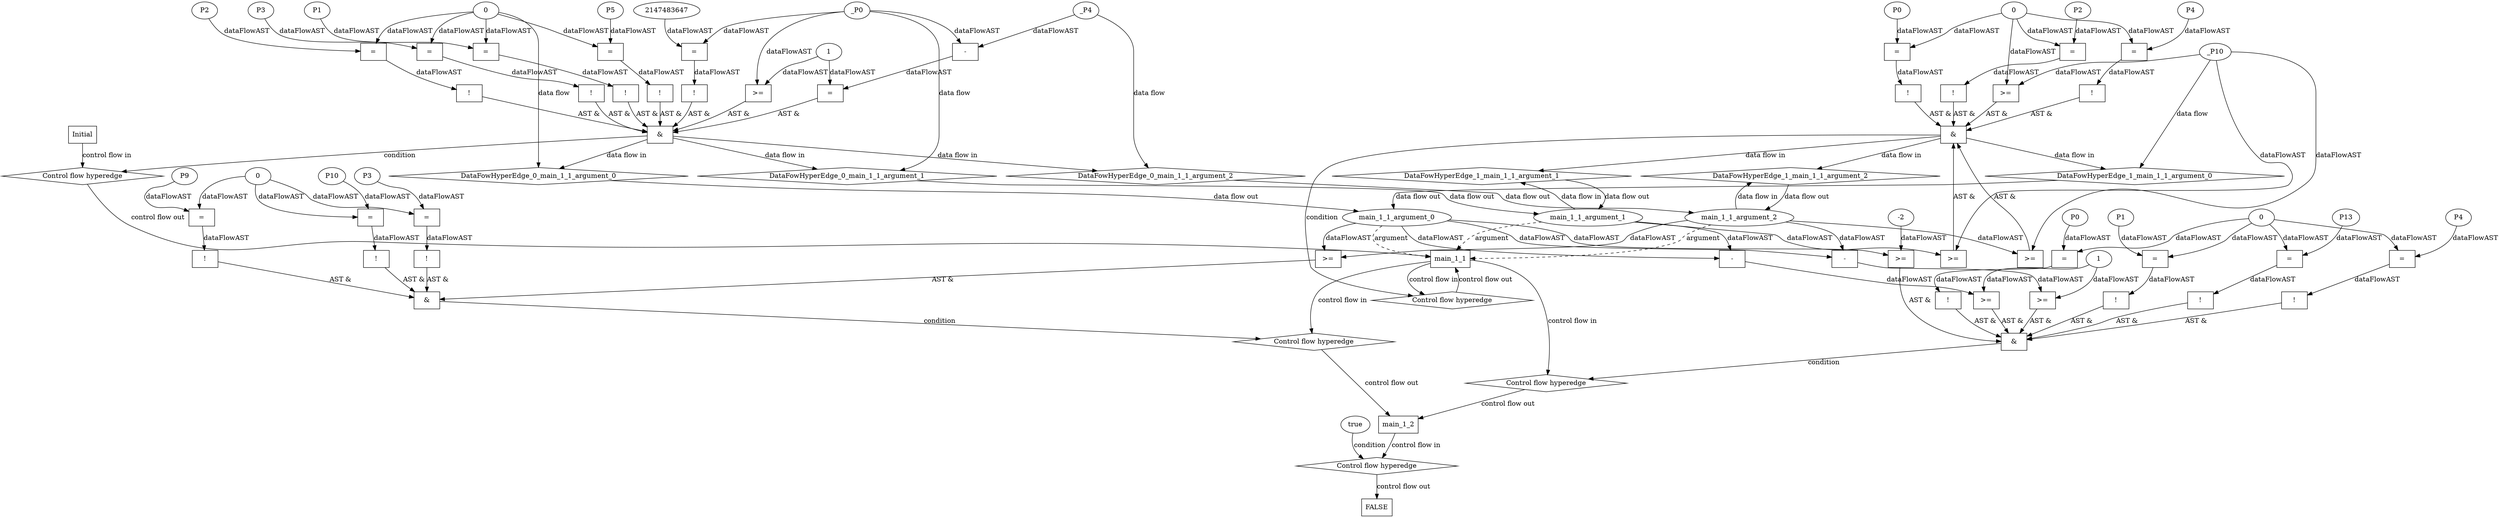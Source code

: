digraph dag {
"main_1_1" [label="main_1_1" nodeName="main_1_1" class=cfn  shape="rect"];
"main_1_2" [label="main_1_2" nodeName="main_1_2" class=cfn  shape="rect"];
FALSE [label="FALSE" nodeName=FALSE class=cfn  shape="rect"];
Initial [label="Initial" nodeName=Initial class=cfn  shape="rect"];
ControlFowHyperEdge_0 [label="Control flow hyperedge" nodeName=ControlFowHyperEdge_0 class=controlFlowHyperEdge shape="diamond"];
"Initial" -> ControlFowHyperEdge_0 [label="control flow in"]
ControlFowHyperEdge_0 -> "main_1_1" [label="control flow out"]
ControlFowHyperEdge_1 [label="Control flow hyperedge" nodeName=ControlFowHyperEdge_1 class=controlFlowHyperEdge shape="diamond"];
"main_1_1" -> ControlFowHyperEdge_1 [label="control flow in"]
ControlFowHyperEdge_1 -> "main_1_1" [label="control flow out"]
ControlFowHyperEdge_2 [label="Control flow hyperedge" nodeName=ControlFowHyperEdge_2 class=controlFlowHyperEdge shape="diamond"];
"main_1_1" -> ControlFowHyperEdge_2 [label="control flow in"]
ControlFowHyperEdge_2 -> "main_1_2" [label="control flow out"]
ControlFowHyperEdge_3 [label="Control flow hyperedge" nodeName=ControlFowHyperEdge_3 class=controlFlowHyperEdge shape="diamond"];
"main_1_1" -> ControlFowHyperEdge_3 [label="control flow in"]
ControlFowHyperEdge_3 -> "main_1_2" [label="control flow out"]
ControlFowHyperEdge_4 [label="Control flow hyperedge" nodeName=ControlFowHyperEdge_4 class=controlFlowHyperEdge shape="diamond"];
"main_1_2" -> ControlFowHyperEdge_4 [label="control flow in"]
ControlFowHyperEdge_4 -> "FALSE" [label="control flow out"]
"main_1_1_argument_0" [label="main_1_1_argument_0" nodeName=argument0 class=argument  head="main_1_1" shape="oval"];
"main_1_1_argument_0" -> "main_1_1"[label="argument" style="dashed"]
"main_1_1_argument_1" [label="main_1_1_argument_1" nodeName=argument1 class=argument  head="main_1_1" shape="oval"];
"main_1_1_argument_1" -> "main_1_1"[label="argument" style="dashed"]
"main_1_1_argument_2" [label="main_1_1_argument_2" nodeName=argument2 class=argument  head="main_1_1" shape="oval"];
"main_1_1_argument_2" -> "main_1_1"[label="argument" style="dashed"]

"xxxmain_1_1___Initial_0xxx_and" [label="&" nodeName="xxxmain_1_1___Initial_0xxx_and" class=Operator shape="rect"];
"xxxmain_1_1___Initial_0xxxguard6_node_0" [label="!" nodeName="xxxmain_1_1___Initial_0xxxguard6_node_0" class=Operator shape="rect"];
"xxxmain_1_1___Initial_0xxxguard6_node_1" [label="=" nodeName="xxxmain_1_1___Initial_0xxxguard6_node_1" class=Operator  shape="rect"];
"xxxmain_1_1___Initial_0xxxguard6_node_2" [label="P1" nodeName="xxxmain_1_1___Initial_0xxxguard6_node_2" class=Constant ];
"xxxmain_1_1___Initial_0xxxguard6_node_1" -> "xxxmain_1_1___Initial_0xxxguard6_node_0"[label="dataFlowAST"]
"xxxmain_1_1___Initial_0xxxguard6_node_2" -> "xxxmain_1_1___Initial_0xxxguard6_node_1"[label="dataFlowAST"]
"xxxmain_1_1___Initial_0xxxdataFlow_0_node_0" -> "xxxmain_1_1___Initial_0xxxguard6_node_1"[label="dataFlowAST"]

"xxxmain_1_1___Initial_0xxxguard6_node_0" -> "xxxmain_1_1___Initial_0xxx_and" [label="AST &"];
"xxxmain_1_1___Initial_0xxxguard4_node_0" [label="!" nodeName="xxxmain_1_1___Initial_0xxxguard4_node_0" class=Operator shape="rect"];
"xxxmain_1_1___Initial_0xxxguard4_node_1" [label="=" nodeName="xxxmain_1_1___Initial_0xxxguard4_node_1" class=Operator  shape="rect"];
"xxxmain_1_1___Initial_0xxxguard4_node_3" [label="2147483647" nodeName="xxxmain_1_1___Initial_0xxxguard4_node_3" class=Literal ];
"xxxmain_1_1___Initial_0xxxguard4_node_1" -> "xxxmain_1_1___Initial_0xxxguard4_node_0"[label="dataFlowAST"]
"xxxmain_1_1___Initial_0xxxdataFlow1_node_0" -> "xxxmain_1_1___Initial_0xxxguard4_node_1"[label="dataFlowAST"]
"xxxmain_1_1___Initial_0xxxguard4_node_3" -> "xxxmain_1_1___Initial_0xxxguard4_node_1"[label="dataFlowAST"]

"xxxmain_1_1___Initial_0xxxguard4_node_0" -> "xxxmain_1_1___Initial_0xxx_and" [label="AST &"];
"xxxmain_1_1___Initial_0xxxguard_0_node_0" [label="!" nodeName="xxxmain_1_1___Initial_0xxxguard_0_node_0" class=Operator shape="rect"];
"xxxmain_1_1___Initial_0xxxguard_0_node_1" [label="=" nodeName="xxxmain_1_1___Initial_0xxxguard_0_node_1" class=Operator  shape="rect"];
"xxxmain_1_1___Initial_0xxxguard_0_node_2" [label="P3" nodeName="xxxmain_1_1___Initial_0xxxguard_0_node_2" class=Constant ];
"xxxmain_1_1___Initial_0xxxguard_0_node_1" -> "xxxmain_1_1___Initial_0xxxguard_0_node_0"[label="dataFlowAST"]
"xxxmain_1_1___Initial_0xxxguard_0_node_2" -> "xxxmain_1_1___Initial_0xxxguard_0_node_1"[label="dataFlowAST"]
"xxxmain_1_1___Initial_0xxxdataFlow_0_node_0" -> "xxxmain_1_1___Initial_0xxxguard_0_node_1"[label="dataFlowAST"]

"xxxmain_1_1___Initial_0xxxguard_0_node_0" -> "xxxmain_1_1___Initial_0xxx_and" [label="AST &"];
"xxxmain_1_1___Initial_0xxxguard5_node_0" [label="=" nodeName="xxxmain_1_1___Initial_0xxxguard5_node_0" class=Operator  shape="rect"];
"xxxmain_1_1___Initial_0xxxguard5_node_1" [label="-" nodeName="xxxmain_1_1___Initial_0xxxguard5_node_1" class= Operator shape="rect"];
"xxxmain_1_1___Initial_0xxxguard5_node_1" -> "xxxmain_1_1___Initial_0xxxguard5_node_0"[label="dataFlowAST"]
"xxxmain_1_1___Initial_0xxxguard1_node_2" -> "xxxmain_1_1___Initial_0xxxguard5_node_0"[label="dataFlowAST"]
"xxxmain_1_1___Initial_0xxxdataFlow2_node_0" -> "xxxmain_1_1___Initial_0xxxguard5_node_1"[label="dataFlowAST"]
"xxxmain_1_1___Initial_0xxxdataFlow1_node_0" -> "xxxmain_1_1___Initial_0xxxguard5_node_1"[label="dataFlowAST"]

"xxxmain_1_1___Initial_0xxxguard5_node_0" -> "xxxmain_1_1___Initial_0xxx_and" [label="AST &"];
"xxxmain_1_1___Initial_0xxxguard3_node_0" [label="!" nodeName="xxxmain_1_1___Initial_0xxxguard3_node_0" class=Operator shape="rect"];
"xxxmain_1_1___Initial_0xxxguard3_node_1" [label="=" nodeName="xxxmain_1_1___Initial_0xxxguard3_node_1" class=Operator  shape="rect"];
"xxxmain_1_1___Initial_0xxxguard3_node_2" [label="P2" nodeName="xxxmain_1_1___Initial_0xxxguard3_node_2" class=Constant ];
"xxxmain_1_1___Initial_0xxxguard3_node_1" -> "xxxmain_1_1___Initial_0xxxguard3_node_0"[label="dataFlowAST"]
"xxxmain_1_1___Initial_0xxxguard3_node_2" -> "xxxmain_1_1___Initial_0xxxguard3_node_1"[label="dataFlowAST"]
"xxxmain_1_1___Initial_0xxxdataFlow_0_node_0" -> "xxxmain_1_1___Initial_0xxxguard3_node_1"[label="dataFlowAST"]

"xxxmain_1_1___Initial_0xxxguard3_node_0" -> "xxxmain_1_1___Initial_0xxx_and" [label="AST &"];
"xxxmain_1_1___Initial_0xxxguard1_node_0" [label=">=" nodeName="xxxmain_1_1___Initial_0xxxguard1_node_0" class=Operator  shape="rect"];
"xxxmain_1_1___Initial_0xxxguard1_node_2" [label="1" nodeName="xxxmain_1_1___Initial_0xxxguard1_node_2" class=Literal ];
"xxxmain_1_1___Initial_0xxxdataFlow1_node_0" -> "xxxmain_1_1___Initial_0xxxguard1_node_0"[label="dataFlowAST"]
"xxxmain_1_1___Initial_0xxxguard1_node_2" -> "xxxmain_1_1___Initial_0xxxguard1_node_0"[label="dataFlowAST"]

"xxxmain_1_1___Initial_0xxxguard1_node_0" -> "xxxmain_1_1___Initial_0xxx_and" [label="AST &"];
"xxxmain_1_1___Initial_0xxxguard2_node_0" [label="!" nodeName="xxxmain_1_1___Initial_0xxxguard2_node_0" class=Operator shape="rect"];
"xxxmain_1_1___Initial_0xxxguard2_node_1" [label="=" nodeName="xxxmain_1_1___Initial_0xxxguard2_node_1" class=Operator  shape="rect"];
"xxxmain_1_1___Initial_0xxxguard2_node_2" [label="P5" nodeName="xxxmain_1_1___Initial_0xxxguard2_node_2" class=Constant ];
"xxxmain_1_1___Initial_0xxxguard2_node_1" -> "xxxmain_1_1___Initial_0xxxguard2_node_0"[label="dataFlowAST"]
"xxxmain_1_1___Initial_0xxxguard2_node_2" -> "xxxmain_1_1___Initial_0xxxguard2_node_1"[label="dataFlowAST"]
"xxxmain_1_1___Initial_0xxxdataFlow_0_node_0" -> "xxxmain_1_1___Initial_0xxxguard2_node_1"[label="dataFlowAST"]

"xxxmain_1_1___Initial_0xxxguard2_node_0" -> "xxxmain_1_1___Initial_0xxx_and" [label="AST &"];
"xxxmain_1_1___Initial_0xxx_and" -> "ControlFowHyperEdge_0" [label="condition"];
"xxxmain_1_1___Initial_0xxxdataFlow_0_node_0" [label="0" nodeName="xxxmain_1_1___Initial_0xxxdataFlow_0_node_0" class=Literal ];

"xxxmain_1_1___Initial_0xxxdataFlow_0_node_0" -> "DataFowHyperEdge_0_main_1_1_argument_0" [label="data flow"];
"xxxmain_1_1___Initial_0xxxdataFlow1_node_0" [label="_P0" nodeName="xxxmain_1_1___Initial_0xxxdataFlow1_node_0" class=Constant ];

"xxxmain_1_1___Initial_0xxxdataFlow1_node_0" -> "DataFowHyperEdge_0_main_1_1_argument_1" [label="data flow"];
"xxxmain_1_1___Initial_0xxxdataFlow2_node_0" [label="_P4" nodeName="xxxmain_1_1___Initial_0xxxdataFlow2_node_0" class=Constant ];

"xxxmain_1_1___Initial_0xxxdataFlow2_node_0" -> "DataFowHyperEdge_0_main_1_1_argument_2" [label="data flow"];
"xxxmain_1_1___main_1_1_1xxx_and" [label="&" nodeName="xxxmain_1_1___main_1_1_1xxx_and" class=Operator shape="rect"];
"xxxmain_1_1___main_1_1_1xxxguard5_node_0" [label="!" nodeName="xxxmain_1_1___main_1_1_1xxxguard5_node_0" class=Operator shape="rect"];
"xxxmain_1_1___main_1_1_1xxxguard5_node_1" [label="=" nodeName="xxxmain_1_1___main_1_1_1xxxguard5_node_1" class=Operator  shape="rect"];
"xxxmain_1_1___main_1_1_1xxxguard5_node_2" [label="P2" nodeName="xxxmain_1_1___main_1_1_1xxxguard5_node_2" class=Constant ];
"xxxmain_1_1___main_1_1_1xxxguard5_node_1" -> "xxxmain_1_1___main_1_1_1xxxguard5_node_0"[label="dataFlowAST"]
"xxxmain_1_1___main_1_1_1xxxguard5_node_2" -> "xxxmain_1_1___main_1_1_1xxxguard5_node_1"[label="dataFlowAST"]
"xxxmain_1_1___main_1_1_1xxxguard1_node_2" -> "xxxmain_1_1___main_1_1_1xxxguard5_node_1"[label="dataFlowAST"]

"xxxmain_1_1___main_1_1_1xxxguard5_node_0" -> "xxxmain_1_1___main_1_1_1xxx_and" [label="AST &"];
"xxxmain_1_1___main_1_1_1xxxguard2_node_0" [label=">=" nodeName="xxxmain_1_1___main_1_1_1xxxguard2_node_0" class=Operator  shape="rect"];
"main_1_1_argument_1" -> "xxxmain_1_1___main_1_1_1xxxguard2_node_0"[label="dataFlowAST"]
"xxxmain_1_1___main_1_1_1xxxdataFlow_0_node_0" -> "xxxmain_1_1___main_1_1_1xxxguard2_node_0"[label="dataFlowAST"]

"xxxmain_1_1___main_1_1_1xxxguard2_node_0" -> "xxxmain_1_1___main_1_1_1xxx_and" [label="AST &"];
"xxxmain_1_1___main_1_1_1xxxguard1_node_0" [label=">=" nodeName="xxxmain_1_1___main_1_1_1xxxguard1_node_0" class=Operator  shape="rect"];
"xxxmain_1_1___main_1_1_1xxxguard1_node_2" [label="0" nodeName="xxxmain_1_1___main_1_1_1xxxguard1_node_2" class=Literal ];
"xxxmain_1_1___main_1_1_1xxxdataFlow_0_node_0" -> "xxxmain_1_1___main_1_1_1xxxguard1_node_0"[label="dataFlowAST"]
"xxxmain_1_1___main_1_1_1xxxguard1_node_2" -> "xxxmain_1_1___main_1_1_1xxxguard1_node_0"[label="dataFlowAST"]

"xxxmain_1_1___main_1_1_1xxxguard1_node_0" -> "xxxmain_1_1___main_1_1_1xxx_and" [label="AST &"];
"xxxmain_1_1___main_1_1_1xxxguard4_node_0" [label="!" nodeName="xxxmain_1_1___main_1_1_1xxxguard4_node_0" class=Operator shape="rect"];
"xxxmain_1_1___main_1_1_1xxxguard4_node_1" [label="=" nodeName="xxxmain_1_1___main_1_1_1xxxguard4_node_1" class=Operator  shape="rect"];
"xxxmain_1_1___main_1_1_1xxxguard4_node_2" [label="P4" nodeName="xxxmain_1_1___main_1_1_1xxxguard4_node_2" class=Constant ];
"xxxmain_1_1___main_1_1_1xxxguard4_node_1" -> "xxxmain_1_1___main_1_1_1xxxguard4_node_0"[label="dataFlowAST"]
"xxxmain_1_1___main_1_1_1xxxguard4_node_2" -> "xxxmain_1_1___main_1_1_1xxxguard4_node_1"[label="dataFlowAST"]
"xxxmain_1_1___main_1_1_1xxxguard1_node_2" -> "xxxmain_1_1___main_1_1_1xxxguard4_node_1"[label="dataFlowAST"]

"xxxmain_1_1___main_1_1_1xxxguard4_node_0" -> "xxxmain_1_1___main_1_1_1xxx_and" [label="AST &"];
"xxxmain_1_1___main_1_1_1xxxguard3_node_0" [label="!" nodeName="xxxmain_1_1___main_1_1_1xxxguard3_node_0" class=Operator shape="rect"];
"xxxmain_1_1___main_1_1_1xxxguard3_node_1" [label="=" nodeName="xxxmain_1_1___main_1_1_1xxxguard3_node_1" class=Operator  shape="rect"];
"xxxmain_1_1___main_1_1_1xxxguard3_node_2" [label="P0" nodeName="xxxmain_1_1___main_1_1_1xxxguard3_node_2" class=Constant ];
"xxxmain_1_1___main_1_1_1xxxguard3_node_1" -> "xxxmain_1_1___main_1_1_1xxxguard3_node_0"[label="dataFlowAST"]
"xxxmain_1_1___main_1_1_1xxxguard3_node_2" -> "xxxmain_1_1___main_1_1_1xxxguard3_node_1"[label="dataFlowAST"]
"xxxmain_1_1___main_1_1_1xxxguard1_node_2" -> "xxxmain_1_1___main_1_1_1xxxguard3_node_1"[label="dataFlowAST"]

"xxxmain_1_1___main_1_1_1xxxguard3_node_0" -> "xxxmain_1_1___main_1_1_1xxx_and" [label="AST &"];
"xxxmain_1_1___main_1_1_1xxxguard_0_node_0" [label=">=" nodeName="xxxmain_1_1___main_1_1_1xxxguard_0_node_0" class=Operator  shape="rect"];
"main_1_1_argument_2" -> "xxxmain_1_1___main_1_1_1xxxguard_0_node_0"[label="dataFlowAST"]
"xxxmain_1_1___main_1_1_1xxxdataFlow_0_node_0" -> "xxxmain_1_1___main_1_1_1xxxguard_0_node_0"[label="dataFlowAST"]

"xxxmain_1_1___main_1_1_1xxxguard_0_node_0" -> "xxxmain_1_1___main_1_1_1xxx_and" [label="AST &"];
"xxxmain_1_1___main_1_1_1xxx_and" -> "ControlFowHyperEdge_1" [label="condition"];
"xxxmain_1_1___main_1_1_1xxxdataFlow_0_node_0" [label="_P10" nodeName="xxxmain_1_1___main_1_1_1xxxdataFlow_0_node_0" class=Constant ];

"xxxmain_1_1___main_1_1_1xxxdataFlow_0_node_0" -> "DataFowHyperEdge_1_main_1_1_argument_0" [label="data flow"];
"xxxmain_1_2___main_1_1_2xxx_and" [label="&" nodeName="xxxmain_1_2___main_1_1_2xxx_and" class=Operator shape="rect"];
"xxxmain_1_2___main_1_1_2xxxguard3_node_0" [label="!" nodeName="xxxmain_1_2___main_1_1_2xxxguard3_node_0" class=Operator shape="rect"];
"xxxmain_1_2___main_1_1_2xxxguard3_node_1" [label="=" nodeName="xxxmain_1_2___main_1_1_2xxxguard3_node_1" class=Operator  shape="rect"];
"xxxmain_1_2___main_1_1_2xxxguard3_node_2" [label="P0" nodeName="xxxmain_1_2___main_1_1_2xxxguard3_node_2" class=Constant ];
"xxxmain_1_2___main_1_1_2xxxguard3_node_1" -> "xxxmain_1_2___main_1_1_2xxxguard3_node_0"[label="dataFlowAST"]
"xxxmain_1_2___main_1_1_2xxxguard3_node_2" -> "xxxmain_1_2___main_1_1_2xxxguard3_node_1"[label="dataFlowAST"]
"xxxmain_1_2___main_1_1_2xxxguard2_node_3" -> "xxxmain_1_2___main_1_1_2xxxguard3_node_1"[label="dataFlowAST"]

"xxxmain_1_2___main_1_1_2xxxguard3_node_0" -> "xxxmain_1_2___main_1_1_2xxx_and" [label="AST &"];
"xxxmain_1_2___main_1_1_2xxxguard2_node_0" [label="!" nodeName="xxxmain_1_2___main_1_1_2xxxguard2_node_0" class=Operator shape="rect"];
"xxxmain_1_2___main_1_1_2xxxguard2_node_1" [label="=" nodeName="xxxmain_1_2___main_1_1_2xxxguard2_node_1" class=Operator  shape="rect"];
"xxxmain_1_2___main_1_1_2xxxguard2_node_2" [label="P13" nodeName="xxxmain_1_2___main_1_1_2xxxguard2_node_2" class=Constant ];
"xxxmain_1_2___main_1_1_2xxxguard2_node_3" [label="0" nodeName="xxxmain_1_2___main_1_1_2xxxguard2_node_3" class=Literal ];
"xxxmain_1_2___main_1_1_2xxxguard2_node_1" -> "xxxmain_1_2___main_1_1_2xxxguard2_node_0"[label="dataFlowAST"]
"xxxmain_1_2___main_1_1_2xxxguard2_node_2" -> "xxxmain_1_2___main_1_1_2xxxguard2_node_1"[label="dataFlowAST"]
"xxxmain_1_2___main_1_1_2xxxguard2_node_3" -> "xxxmain_1_2___main_1_1_2xxxguard2_node_1"[label="dataFlowAST"]

"xxxmain_1_2___main_1_1_2xxxguard2_node_0" -> "xxxmain_1_2___main_1_1_2xxx_and" [label="AST &"];
"xxxmain_1_2___main_1_1_2xxxguard4_node_0" [label="!" nodeName="xxxmain_1_2___main_1_1_2xxxguard4_node_0" class=Operator shape="rect"];
"xxxmain_1_2___main_1_1_2xxxguard4_node_1" [label="=" nodeName="xxxmain_1_2___main_1_1_2xxxguard4_node_1" class=Operator  shape="rect"];
"xxxmain_1_2___main_1_1_2xxxguard4_node_2" [label="P1" nodeName="xxxmain_1_2___main_1_1_2xxxguard4_node_2" class=Constant ];
"xxxmain_1_2___main_1_1_2xxxguard4_node_1" -> "xxxmain_1_2___main_1_1_2xxxguard4_node_0"[label="dataFlowAST"]
"xxxmain_1_2___main_1_1_2xxxguard4_node_2" -> "xxxmain_1_2___main_1_1_2xxxguard4_node_1"[label="dataFlowAST"]
"xxxmain_1_2___main_1_1_2xxxguard2_node_3" -> "xxxmain_1_2___main_1_1_2xxxguard4_node_1"[label="dataFlowAST"]

"xxxmain_1_2___main_1_1_2xxxguard4_node_0" -> "xxxmain_1_2___main_1_1_2xxx_and" [label="AST &"];
"xxxmain_1_2___main_1_1_2xxxguard1_node_0" [label=">=" nodeName="xxxmain_1_2___main_1_1_2xxxguard1_node_0" class=Operator  shape="rect"];
"xxxmain_1_2___main_1_1_2xxxguard1_node_1" [label="-" nodeName="xxxmain_1_2___main_1_1_2xxxguard1_node_1" class= Operator shape="rect"];
"xxxmain_1_2___main_1_1_2xxxguard1_node_1" -> "xxxmain_1_2___main_1_1_2xxxguard1_node_0"[label="dataFlowAST"]
"xxxmain_1_2___main_1_1_2xxxguard_0_node_4" -> "xxxmain_1_2___main_1_1_2xxxguard1_node_0"[label="dataFlowAST"]
"main_1_1_argument_2" -> "xxxmain_1_2___main_1_1_2xxxguard1_node_1"[label="dataFlowAST"]
"main_1_1_argument_0" -> "xxxmain_1_2___main_1_1_2xxxguard1_node_1"[label="dataFlowAST"]

"xxxmain_1_2___main_1_1_2xxxguard1_node_0" -> "xxxmain_1_2___main_1_1_2xxx_and" [label="AST &"];
"xxxmain_1_2___main_1_1_2xxxguard6_node_0" [label="!" nodeName="xxxmain_1_2___main_1_1_2xxxguard6_node_0" class=Operator shape="rect"];
"xxxmain_1_2___main_1_1_2xxxguard6_node_1" [label="=" nodeName="xxxmain_1_2___main_1_1_2xxxguard6_node_1" class=Operator  shape="rect"];
"xxxmain_1_2___main_1_1_2xxxguard6_node_2" [label="P4" nodeName="xxxmain_1_2___main_1_1_2xxxguard6_node_2" class=Constant ];
"xxxmain_1_2___main_1_1_2xxxguard6_node_1" -> "xxxmain_1_2___main_1_1_2xxxguard6_node_0"[label="dataFlowAST"]
"xxxmain_1_2___main_1_1_2xxxguard6_node_2" -> "xxxmain_1_2___main_1_1_2xxxguard6_node_1"[label="dataFlowAST"]
"xxxmain_1_2___main_1_1_2xxxguard2_node_3" -> "xxxmain_1_2___main_1_1_2xxxguard6_node_1"[label="dataFlowAST"]

"xxxmain_1_2___main_1_1_2xxxguard6_node_0" -> "xxxmain_1_2___main_1_1_2xxx_and" [label="AST &"];
"xxxmain_1_2___main_1_1_2xxxguard5_node_0" [label=">=" nodeName="xxxmain_1_2___main_1_1_2xxxguard5_node_0" class=Operator  shape="rect"];
"xxxmain_1_2___main_1_1_2xxxguard5_node_1" [label="-2" nodeName="xxxmain_1_2___main_1_1_2xxxguard5_node_1" class=Literal ];
"xxxmain_1_2___main_1_1_2xxxguard5_node_1" -> "xxxmain_1_2___main_1_1_2xxxguard5_node_0"[label="dataFlowAST"]
"main_1_1_argument_0" -> "xxxmain_1_2___main_1_1_2xxxguard5_node_0"[label="dataFlowAST"]

"xxxmain_1_2___main_1_1_2xxxguard5_node_0" -> "xxxmain_1_2___main_1_1_2xxx_and" [label="AST &"];
"xxxmain_1_2___main_1_1_2xxxguard_0_node_0" [label=">=" nodeName="xxxmain_1_2___main_1_1_2xxxguard_0_node_0" class=Operator  shape="rect"];
"xxxmain_1_2___main_1_1_2xxxguard_0_node_1" [label="-" nodeName="xxxmain_1_2___main_1_1_2xxxguard_0_node_1" class= Operator shape="rect"];
"xxxmain_1_2___main_1_1_2xxxguard_0_node_4" [label="1" nodeName="xxxmain_1_2___main_1_1_2xxxguard_0_node_4" class=Literal ];
"xxxmain_1_2___main_1_1_2xxxguard_0_node_1" -> "xxxmain_1_2___main_1_1_2xxxguard_0_node_0"[label="dataFlowAST"]
"xxxmain_1_2___main_1_1_2xxxguard_0_node_4" -> "xxxmain_1_2___main_1_1_2xxxguard_0_node_0"[label="dataFlowAST"]
"main_1_1_argument_1" -> "xxxmain_1_2___main_1_1_2xxxguard_0_node_1"[label="dataFlowAST"]
"main_1_1_argument_0" -> "xxxmain_1_2___main_1_1_2xxxguard_0_node_1"[label="dataFlowAST"]

"xxxmain_1_2___main_1_1_2xxxguard_0_node_0" -> "xxxmain_1_2___main_1_1_2xxx_and" [label="AST &"];
"xxxmain_1_2___main_1_1_2xxx_and" -> "ControlFowHyperEdge_2" [label="condition"];
"xxxmain_1_2___main_1_1_3xxx_and" [label="&" nodeName="xxxmain_1_2___main_1_1_3xxx_and" class=Operator shape="rect"];
"xxxmain_1_2___main_1_1_3xxxguard_0_node_0" [label="!" nodeName="xxxmain_1_2___main_1_1_3xxxguard_0_node_0" class=Operator shape="rect"];
"xxxmain_1_2___main_1_1_3xxxguard_0_node_1" [label="=" nodeName="xxxmain_1_2___main_1_1_3xxxguard_0_node_1" class=Operator  shape="rect"];
"xxxmain_1_2___main_1_1_3xxxguard_0_node_2" [label="P10" nodeName="xxxmain_1_2___main_1_1_3xxxguard_0_node_2" class=Constant ];
"xxxmain_1_2___main_1_1_3xxxguard_0_node_3" [label="0" nodeName="xxxmain_1_2___main_1_1_3xxxguard_0_node_3" class=Literal ];
"xxxmain_1_2___main_1_1_3xxxguard_0_node_1" -> "xxxmain_1_2___main_1_1_3xxxguard_0_node_0"[label="dataFlowAST"]
"xxxmain_1_2___main_1_1_3xxxguard_0_node_2" -> "xxxmain_1_2___main_1_1_3xxxguard_0_node_1"[label="dataFlowAST"]
"xxxmain_1_2___main_1_1_3xxxguard_0_node_3" -> "xxxmain_1_2___main_1_1_3xxxguard_0_node_1"[label="dataFlowAST"]

"xxxmain_1_2___main_1_1_3xxxguard_0_node_0" -> "xxxmain_1_2___main_1_1_3xxx_and" [label="AST &"];
"xxxmain_1_2___main_1_1_3xxxguard1_node_0" [label="!" nodeName="xxxmain_1_2___main_1_1_3xxxguard1_node_0" class=Operator shape="rect"];
"xxxmain_1_2___main_1_1_3xxxguard1_node_1" [label="=" nodeName="xxxmain_1_2___main_1_1_3xxxguard1_node_1" class=Operator  shape="rect"];
"xxxmain_1_2___main_1_1_3xxxguard1_node_2" [label="P9" nodeName="xxxmain_1_2___main_1_1_3xxxguard1_node_2" class=Constant ];
"xxxmain_1_2___main_1_1_3xxxguard1_node_1" -> "xxxmain_1_2___main_1_1_3xxxguard1_node_0"[label="dataFlowAST"]
"xxxmain_1_2___main_1_1_3xxxguard1_node_2" -> "xxxmain_1_2___main_1_1_3xxxguard1_node_1"[label="dataFlowAST"]
"xxxmain_1_2___main_1_1_3xxxguard_0_node_3" -> "xxxmain_1_2___main_1_1_3xxxguard1_node_1"[label="dataFlowAST"]

"xxxmain_1_2___main_1_1_3xxxguard1_node_0" -> "xxxmain_1_2___main_1_1_3xxx_and" [label="AST &"];
"xxxmain_1_2___main_1_1_3xxxguard2_node_0" [label="!" nodeName="xxxmain_1_2___main_1_1_3xxxguard2_node_0" class=Operator shape="rect"];
"xxxmain_1_2___main_1_1_3xxxguard2_node_1" [label="=" nodeName="xxxmain_1_2___main_1_1_3xxxguard2_node_1" class=Operator  shape="rect"];
"xxxmain_1_2___main_1_1_3xxxguard2_node_2" [label="P3" nodeName="xxxmain_1_2___main_1_1_3xxxguard2_node_2" class=Constant ];
"xxxmain_1_2___main_1_1_3xxxguard2_node_1" -> "xxxmain_1_2___main_1_1_3xxxguard2_node_0"[label="dataFlowAST"]
"xxxmain_1_2___main_1_1_3xxxguard2_node_2" -> "xxxmain_1_2___main_1_1_3xxxguard2_node_1"[label="dataFlowAST"]
"xxxmain_1_2___main_1_1_3xxxguard_0_node_3" -> "xxxmain_1_2___main_1_1_3xxxguard2_node_1"[label="dataFlowAST"]

"xxxmain_1_2___main_1_1_3xxxguard2_node_0" -> "xxxmain_1_2___main_1_1_3xxx_and" [label="AST &"];
"xxxmain_1_2___main_1_1_3xxxguard3_node_0" [label=">=" nodeName="xxxmain_1_2___main_1_1_3xxxguard3_node_0" class=Operator  shape="rect"];
"main_1_1_argument_0" -> "xxxmain_1_2___main_1_1_3xxxguard3_node_0"[label="dataFlowAST"]
"main_1_1_argument_2" -> "xxxmain_1_2___main_1_1_3xxxguard3_node_0"[label="dataFlowAST"]

"xxxmain_1_2___main_1_1_3xxxguard3_node_0" -> "xxxmain_1_2___main_1_1_3xxx_and" [label="AST &"];
"xxxmain_1_2___main_1_1_3xxx_and" -> "ControlFowHyperEdge_3" [label="condition"];
"xxxFALSE___main_1_2_4xxxguard_0_node_0" [label="true" nodeName="xxxFALSE___main_1_2_4xxxguard_0_node_0" class=BoolValue ];

"xxxFALSE___main_1_2_4xxxguard_0_node_0" -> "ControlFowHyperEdge_4" [label="condition"];
"DataFowHyperEdge_0_main_1_1_argument_0" [label="DataFowHyperEdge_0_main_1_1_argument_0" nodeName="DataFowHyperEdge_0_main_1_1_argument_0" class=DataFlowHyperedge shape="diamond"];
"DataFowHyperEdge_0_main_1_1_argument_0" -> "main_1_1_argument_0"[label="data flow out"]
"xxxmain_1_1___Initial_0xxx_and" -> "DataFowHyperEdge_0_main_1_1_argument_0"[label="data flow in"]
"DataFowHyperEdge_0_main_1_1_argument_1" [label="DataFowHyperEdge_0_main_1_1_argument_1" nodeName="DataFowHyperEdge_0_main_1_1_argument_1" class=DataFlowHyperedge shape="diamond"];
"DataFowHyperEdge_0_main_1_1_argument_1" -> "main_1_1_argument_1"[label="data flow out"]
"xxxmain_1_1___Initial_0xxx_and" -> "DataFowHyperEdge_0_main_1_1_argument_1"[label="data flow in"]
"DataFowHyperEdge_0_main_1_1_argument_2" [label="DataFowHyperEdge_0_main_1_1_argument_2" nodeName="DataFowHyperEdge_0_main_1_1_argument_2" class=DataFlowHyperedge shape="diamond"];
"DataFowHyperEdge_0_main_1_1_argument_2" -> "main_1_1_argument_2"[label="data flow out"]
"xxxmain_1_1___Initial_0xxx_and" -> "DataFowHyperEdge_0_main_1_1_argument_2"[label="data flow in"]
"DataFowHyperEdge_1_main_1_1_argument_0" [label="DataFowHyperEdge_1_main_1_1_argument_0" nodeName="DataFowHyperEdge_1_main_1_1_argument_0" class=DataFlowHyperedge shape="diamond"];
"DataFowHyperEdge_1_main_1_1_argument_0" -> "main_1_1_argument_0"[label="data flow out"]
"xxxmain_1_1___main_1_1_1xxx_and" -> "DataFowHyperEdge_1_main_1_1_argument_0"[label="data flow in"]
"DataFowHyperEdge_1_main_1_1_argument_1" [label="DataFowHyperEdge_1_main_1_1_argument_1" nodeName="DataFowHyperEdge_1_main_1_1_argument_1" class=DataFlowHyperedge shape="diamond"];
"DataFowHyperEdge_1_main_1_1_argument_1" -> "main_1_1_argument_1"[label="data flow out"]
"xxxmain_1_1___main_1_1_1xxx_and" -> "DataFowHyperEdge_1_main_1_1_argument_1"[label="data flow in"]
"DataFowHyperEdge_1_main_1_1_argument_2" [label="DataFowHyperEdge_1_main_1_1_argument_2" nodeName="DataFowHyperEdge_1_main_1_1_argument_2" class=DataFlowHyperedge shape="diamond"];
"DataFowHyperEdge_1_main_1_1_argument_2" -> "main_1_1_argument_2"[label="data flow out"]
"xxxmain_1_1___main_1_1_1xxx_and" -> "DataFowHyperEdge_1_main_1_1_argument_2"[label="data flow in"]
"main_1_1_argument_1" -> "DataFowHyperEdge_1_main_1_1_argument_1"[label="data flow in"]
"main_1_1_argument_2" -> "DataFowHyperEdge_1_main_1_1_argument_2"[label="data flow in"]




}
